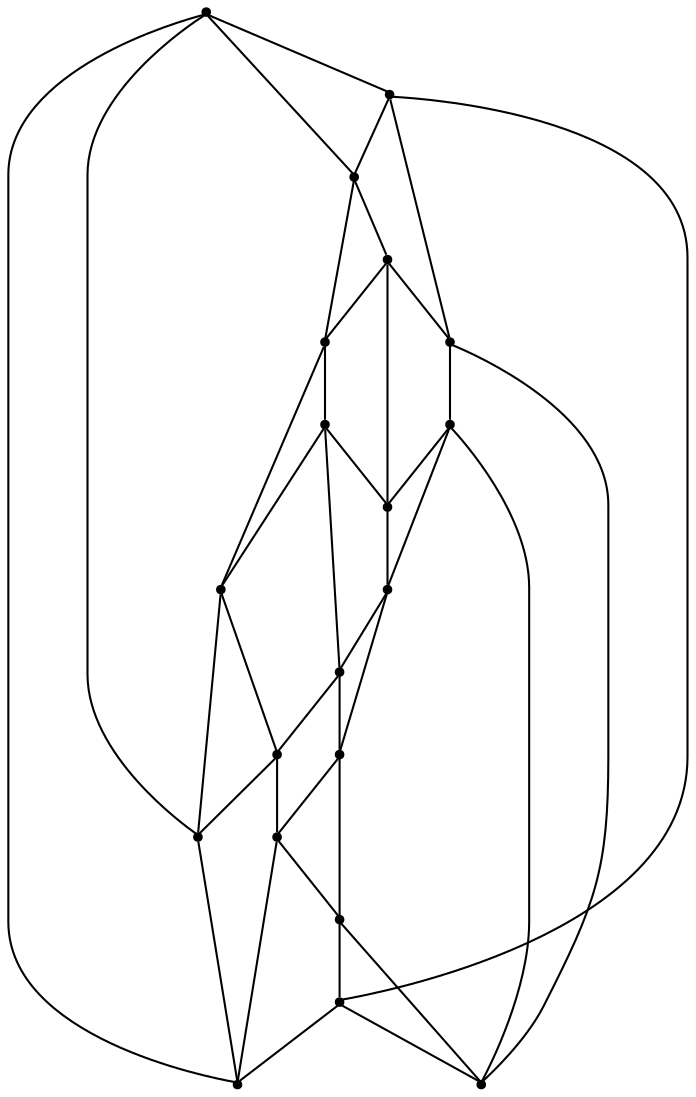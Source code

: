 graph {
  node [shape=point,comment="{\"directed\":false,\"doi\":\"10.1007/978-3-031-49275-4_7\",\"figure\":\"1 (2)\"}"]

  v0 [pos="1318.055857528188,1106.3599069357351"]
  v1 [pos="1229.0833250157878,1128.7381773354787"]
  v2 [pos="1260.9842352296366,1065.0788120995367"]
  v3 [pos="1212.3514318437735,1077.2764472441131"]
  v4 [pos="1311.650596213478,1015.0214785894286"]
  v5 [pos="1317.9391091932946,923.7372269110219"]
  v6 [pos="1144.0238965516808,1162.9432397727671"]
  v7 [pos="1166.1274848971432,1096.329211331867"]
  v8 [pos="1257.5212100018086,1015.0714584731952"]
  v9 [pos="1260.9425212276265,965.0599239596299"]
  v10 [pos="1139.239885534597,1053.5730104605334"]
  v11 [pos="1212.5432145115508,952.9248431543101"]
  v12 [pos="1107.0763551556556,1015.1548854547495"]
  v13 [pos="1095.7245508282263,1086.8111592686178"]
  v14 [pos="1229.0791281802196,901.4631130629446"]
  v15 [pos="1165.8441349078812,934.1554255831763"]
  v16 [pos="1144.0906643902638,867.1996771736233"]
  v17 [pos="1036.6151423019187,1015.1340287093609"]
  v18 [pos="1139.206438026888,976.736633273689"]
  v19 [pos="1095.432807167828,944.8569707719516"]

  v0 -- v1 [id="-1",pos="1318.055857528188,1106.3599069357351 1298.639433306454,1121.3824581355643 1274.2702590871731,1130.296773939807 1247.819429731013,1130.296773939807 1241.435810552411,1130.296773939807 1235.1734619127333,1129.7776299723664 1229.0833250157878,1128.7381773354787"]
  v16 -- v17 [id="-2",pos="1144.0906643902638,867.1996771736233 1083.4309066520639,867.1580908581229 1031.8517975205866,918.736440678277 1031.8517975205866,982.3624859917077 1031.8517975205866,993.7537730437443 1033.505307658055,1004.7589746747904 1036.6151423019187,1015.1340287093609"]
  v17 -- v19 [id="-3",pos="1036.6151423019187,1015.1340287093609 1045.6716200114383,984.3752151819479 1067.2349797800923,958.9887711228607 1095.432807167828,944.8569707719516"]
  v17 -- v6 [id="-4",pos="1036.6151423019187,1015.1340287093609 1033.821537862993,1024.5294332053097 1032.2087861683876,1034.460702677318 1031.9352255246063,1044.7425315310852 1030.2474617420685,1108.3351933343665 1080.4304235745706,1161.2596298713838 1144.0238965516808,1162.9432397727671"]
  v19 -- v12 [id="-7",pos="1095.432807167828,944.8569707719516 1094.5654293081168,950.4769904224206 1094.124189325814,956.2584263120953 1094.124189325814,962.1428887396833 1094.124189325814,981.2695472531527 1098.7852223933992,999.3075012185245 1107.0763551556556,1015.1548854547495"]
  v16 -- v5 [id="-8",pos="1144.0906643902638,867.1996771736233 1162.6286998354806,854.418630755385 1185.1062262880157,846.9425632149546 1209.329996382649,846.9425632149546 1259.4773236564254,846.9425632149546 1302.142511838027,878.9861324335316 1317.9391091932946,923.7372269110219"]
  v12 -- v13 [id="-9",pos="1107.0763551556556,1015.1548854547495 1098.8372963860595,1030.9885003059903 1094.195153999965,1048.9918809009653 1094.195153999965,1068.0792584041283 1094.195153999965,1074.4664536289984 1094.714897442221,1080.7322394825496 1095.7245508282263,1086.8111592686178"]
  v18 -- v11 [id="-10",pos="1139.206438026888,976.736633273689 1158.6333595079896,961.7725782923183 1182.9760208321438,952.8789328793998 1212.5432145115508,952.9248431543101"]
  v13 -- v7 [id="-11",pos="1095.7245508282263,1086.8111592686178 1101.0503669583052,1089.3407391110068 1106.5595402908161,1091.4660287485763 1112.2063189592254,1093.166298611215 1130.31421993389,1098.6146170755123 1148.7126045462448,1099.451108189526 1166.1274848971432,1096.329211331867"]
  v19 -- v16 [id="-12",pos="1095.432807167828,944.8569707719516 1100.2647223991992,912.6661583083364 1118.4118437859413,884.8593594997112 1144.0906643902638,867.1996771736233"]
  v14 -- v9 [id="-13",pos="1229.0791281802196,901.4631130629446 1241.9568953796447,914.4711410022103 1251.8962050138905,930.7583625905686 1257.4753309584396,949.5326969972987 1258.9880994154728,954.6209798204541 1260.146553209093,959.8092224111429 1260.9425212276265,965.0599239596299"]
  v18 -- v10 [id="-14",pos="1139.206438026888,976.736633273689 1134.922045743687,988.7152282901814 1132.613622674178,1001.6361817681645 1132.613622674178,1015.0965120027168 1132.613622674178,1028.5995399394958 1134.936714134107,1041.5597608992412 1139.239885534597,1053.5730104605334"]
  v15 -- v14 [id="-15",pos="1165.8441349078812,934.1554255831763 1182.572079637785,917.2136298187584 1204.514098373553,905.4335398586031 1229.0791281802196,901.4631130629446"]
  v11 -- v9 [id="-17",pos="1212.5432145115508,952.9248431543101 1229.2736920119296,953.3921941583012 1245.8316659297125,957.484744866578 1260.9425212276265,965.0599239596299"]
  v9 -- v4 [id="-18",pos="1260.9425212276265,965.0599239596299 1276.0728981687434,972.5869562055514 1289.7570798308025,983.5943905541276 1300.744705665155,997.8939574289011 1304.878715876531,1003.2697199651718 1308.5251301009996,1008.9955960383622 1311.650596213478,1015.0214785894286"]
  v19 -- v15 [id="-21",pos="1095.432807167828,944.8569707719516 1111.839269001414,936.571626463046 1130.4803231658002,932.1362378306337 1150.1415156589344,932.6593356273754 1155.4090530041933,932.7969392768293 1160.6641270195835,933.2969924650486 1165.8441349078812,934.1554255831763"]
  v9 -- v8 [id="-26",pos="1260.9425212276265,965.0599239596299 1261.8185140880882,970.7012495009228 1262.2593419755235,976.4803841103801 1262.2593419755237,982.3624859917077 1262.2593419755235,993.7295653103738 1260.6128521511578,1004.7121984121145 1257.5212100018086,1015.0714584731952"]
  v11 -- v8 [id="-27",pos="1212.5432145115508,952.9248431543101 1233.8762023579059,967.7477838816451 1250.0123919408675,989.5562351472274 1257.5212100018086,1015.0714584731952"]
  v13 -- v17 [id="-28",pos="1095.7245508282263,1086.8111592686178 1067.6619987574356,1071.7039796964445 1045.7747067683047,1046.1557678709808 1036.6151423019187,1015.1340287093609"]
  v6 -- v0 [id="-29",pos="1144.0238965516808,1162.9432397727671 1152.2007794991641,1168.6059227397125 1161.2692464557426,1173.2709080664895 1171.103310376213,1176.7369246406774 1231.1128447492429,1197.885918815262 1296.9024391141768,1166.3854294011835 1318.055857528188,1106.3599069357351"]
  v6 -- v13 [id="-30",pos="1144.0238965516808,1162.9432397727671 1117.9899740603566,1145.0574255225945 1100.7581203211867,1117.3095477865295 1095.7245508282263,1086.8111592686178"]
  v7 -- v1 [id="-31",pos="1166.1274848971432,1096.329211331867 1169.544631081602,1099.7672677637888 1173.4952522963372,1103.2553040794774 1177.6751733452911,1106.4640634874013 1193.2686292840744,1118.4333302417583 1210.9487858140947,1125.7958114678438 1229.0833250157878,1128.7381773354787"]
  v3 -- v10 [id="-32",pos="1212.3514318437735,1077.2764472441131 1182.956543097782,1077.3473474609066 1158.6530184080746,1068.4855216937474 1139.239885534597,1053.5730104605334"]
  v12 -- v18 [id="-34",pos="1107.0763551556556,1015.1548854547495 1114.8530564122393,1000.0918349217773 1125.8719815911704,986.9850743720881 1139.206438026888,976.736633273689"]
  v10 -- v12 [id="-40",pos="1139.239885534597,1053.5730104605334 1125.9001380300788,1043.3473931013339 1114.8515088734691,1030.255858362181 1107.0763551556556,1015.1548854547495"]
  v5 -- v4 [id="-41",pos="1317.9391091932946,923.7372269110219 1322.2179244176846,935.7328758167766 1324.5317337807512,948.6677528955479 1324.5317337807512,962.1428887396833 1324.5317337807512,981.2147911938109 1319.8973498510377,999.2042136936557 1311.650596213478,1015.0214785894286"]
  v2 -- v1 [id="-43",pos="1260.9842352296366,1065.0788120995367 1258.4381124590186,1081.9299948519806 1252.1083106559586,1098.4766303963497 1241.7561469266825,1113.4359393346444 1237.9805210374518,1118.8909320683367 1233.7381561623185,1124.0083380298702 1229.0833250157878,1128.7381773354787"]
  v15 -- v11 [id="-44",pos="1165.8441349078812,934.1554255831763 1182.9764521675625,936.9435679225203 1198.8141306730413,943.5167838883531 1212.5432145115508,952.9248431543101"]
  v7 -- v10 [id="-46",pos="1166.1274848971432,1096.329211331867 1154.2390531998253,1084.3728405127868 1144.9562358355292,1069.8217902706 1139.239885534597,1053.5730104605334"]
  v14 -- v5 [id="-47",pos="1229.0791281802196,901.4631130629446 1235.1697668094594,900.4156374532065 1241.4339272175102,899.8961864779883 1247.819429731013,899.8961864779883 1274.2160741403425,899.8961864779883 1298.539583284957,908.7740283993164 1317.9391091932946,923.7372269110219"]
  v5 -- v0 [id="-48",pos="1317.9391091932946,923.7372269110219 1345.3631068823806,944.7664562409732 1363.021167129115,977.8685288107085 1363.0211671291152,1015.0965120027168 1363.0211671291152,1052.2703073377274 1345.4144744816801,1085.3301726891964 1318.055857528188,1106.3599069357351"]
  v18 -- v15 [id="-49",pos="1139.206438026888,976.736633273689 1144.8665801169063,960.5700057884133 1154.0622272551561,946.0823760596963 1165.8441349078812,934.1554255831763"]
  v3 -- v7 [id="-50",pos="1212.3514318437735,1077.2764472441131 1198.5692279771954,1086.837587534987 1182.7981806372482,1093.3926697848626 1166.1274848971432,1096.329211331867"]
  v16 -- v14 [id="-51",pos="1144.0906643902638,867.1996771736233 1176.2247415366285,866.3210399598868 1206.9798197183502,879.0639941238685 1229.0791281802196,901.4631130629446"]
  v8 -- v2 [id="-52",pos="1257.5212100018086,1015.0714584731952 1260.6376885232294,1025.4382927021898 1262.2884654708294,1036.4353283874939 1262.2884654708294,1047.8179476613268 1262.2884654708294,1053.6853428141585 1261.849781318563,1059.4503076572078 1260.9842352296366,1065.0788120995367"]
  v8 -- v3 [id="-53",pos="1257.5212100018086,1015.0714584731952 1249.9863419295807,1040.6453676936121 1233.7984355818908,1062.5021711823035 1212.3514318437735,1077.2764472441131"]
  v1 -- v6 [id="-57",pos="1229.0833250157878,1128.7381773354787 1208.1921628624816,1149.9010726032443 1179.1693487323919,1163.018209598417 1144.0238965516808,1162.9432397727671"]
  v2 -- v4 [id="-58",pos="1260.9842352296366,1065.0788120995367 1265.697440543614,1062.7158954573415 1270.244012409014,1060.03217917952 1274.5863382767684,1057.0442596396892 1290.7885614615102,1045.9076326164766 1303.2523634931606,1031.3634086568456 1311.650596213478,1015.0214785894286"]
  v4 -- v0 [id="-63",pos="1311.650596213478,1015.0214785894286 1319.9310268355516,1030.8903966950986 1324.598501619334,1048.9398713834883 1324.598501619334,1068.0792584041283 1324.598501619334,1081.5071541978673 1322.3013769712686,1094.3984535929058 1318.055857528188,1106.3599069357351"]
  v2 -- v3 [id="-65",pos="1260.9842352296366,1065.0788120995367 1245.4735143000742,1072.9458609243468 1227.91562717091,1077.3473474609066 1212.3514318437735,1077.2764472441131"]
}